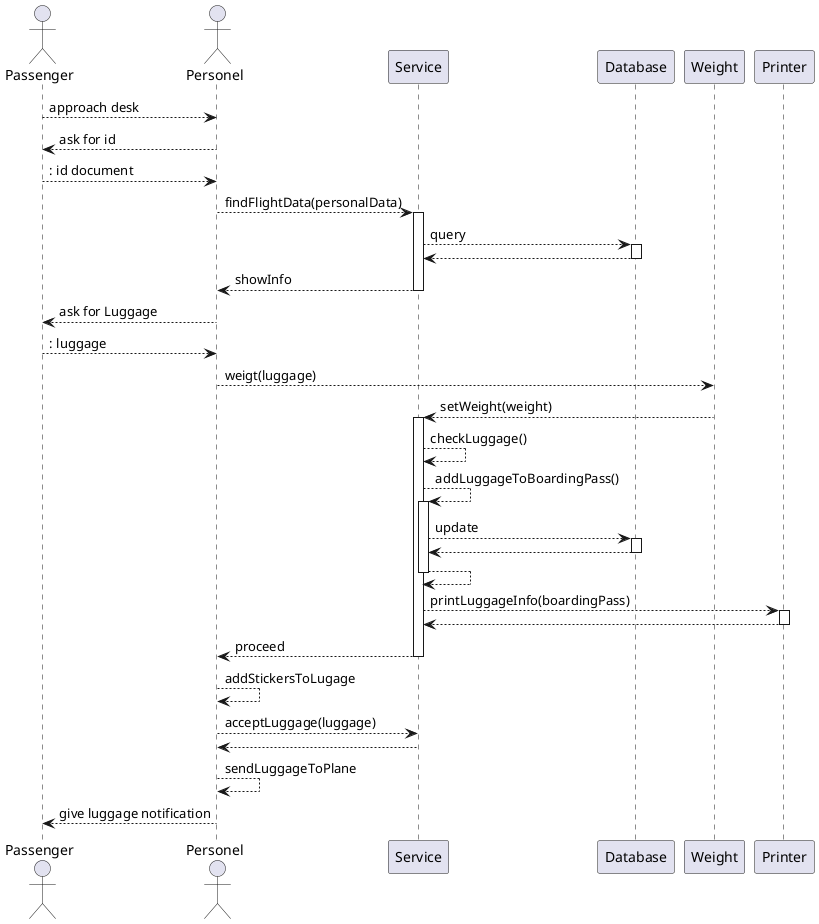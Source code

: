 @startuml

actor Passenger
actor Personel

Passenger --> Personel : approach desk
Personel --> Passenger : ask for id
return : id document
Personel --> Service : findFlightData(personalData)
' TODO ad the method to Service Class
activate Service
Service --> Database : query
' TODO add Database to class diagram and reference in Service
activate Database
return
Service --> Personel : showInfo
deactivate Service
Personel --> Passenger : ask for Luggage
return : luggage
Personel --> Weight : weigt(luggage)
Weight --> Service : setWeight(weight)
activate Service
Service --> Service : checkLuggage()
Service --> Service : addLuggageToBoardingPass()
activate Service
Service --> Database : update
activate Database
return 
return
Service --> Printer : printLuggageInfo(boardingPass)
activate Printer
return 
Service --> Personel : proceed
deactivate Service
Personel --> Personel : addStickersToLugage 
Personel --> Service : acceptLuggage(luggage)
return
Personel --> Personel : sendLuggageToPlane
Personel --> Passenger : give luggage notification

@enduml